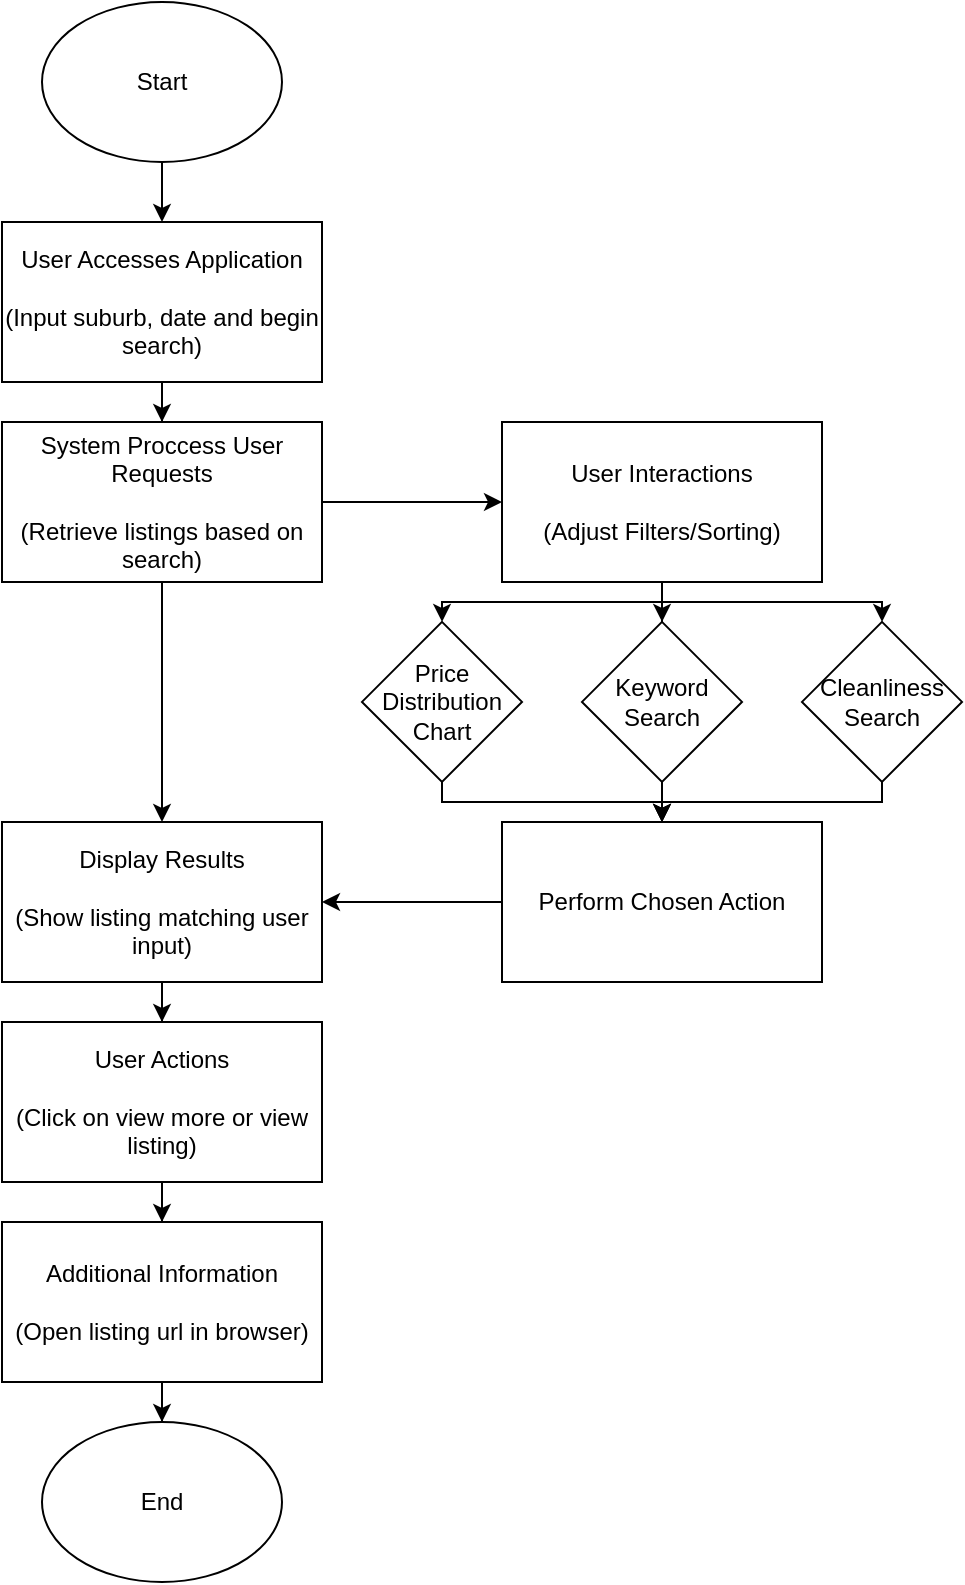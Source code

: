 <mxfile version="21.6.9" type="device">
  <diagram id="C5RBs43oDa-KdzZeNtuy" name="Page-1">
    <mxGraphModel dx="841" dy="776" grid="1" gridSize="10" guides="1" tooltips="1" connect="1" arrows="1" fold="1" page="1" pageScale="1" pageWidth="827" pageHeight="1169" math="0" shadow="0">
      <root>
        <mxCell id="WIyWlLk6GJQsqaUBKTNV-0" />
        <mxCell id="WIyWlLk6GJQsqaUBKTNV-1" parent="WIyWlLk6GJQsqaUBKTNV-0" />
        <mxCell id="3B2KSRO9jFRVrqz15oCo-13" style="edgeStyle=orthogonalEdgeStyle;rounded=0;orthogonalLoop=1;jettySize=auto;html=1;" edge="1" parent="WIyWlLk6GJQsqaUBKTNV-1" source="3B2KSRO9jFRVrqz15oCo-0" target="3B2KSRO9jFRVrqz15oCo-1">
          <mxGeometry relative="1" as="geometry" />
        </mxCell>
        <mxCell id="3B2KSRO9jFRVrqz15oCo-0" value="Start" style="ellipse;whiteSpace=wrap;html=1;" vertex="1" parent="WIyWlLk6GJQsqaUBKTNV-1">
          <mxGeometry x="220" y="50" width="120" height="80" as="geometry" />
        </mxCell>
        <mxCell id="3B2KSRO9jFRVrqz15oCo-14" style="edgeStyle=orthogonalEdgeStyle;rounded=0;orthogonalLoop=1;jettySize=auto;html=1;entryX=0.5;entryY=0;entryDx=0;entryDy=0;" edge="1" parent="WIyWlLk6GJQsqaUBKTNV-1" source="3B2KSRO9jFRVrqz15oCo-1" target="3B2KSRO9jFRVrqz15oCo-2">
          <mxGeometry relative="1" as="geometry" />
        </mxCell>
        <mxCell id="3B2KSRO9jFRVrqz15oCo-1" value="User Accesses Application&lt;br&gt;&lt;br&gt;(Input suburb, date and begin search)" style="rounded=0;whiteSpace=wrap;html=1;" vertex="1" parent="WIyWlLk6GJQsqaUBKTNV-1">
          <mxGeometry x="200" y="160" width="160" height="80" as="geometry" />
        </mxCell>
        <mxCell id="3B2KSRO9jFRVrqz15oCo-15" style="edgeStyle=orthogonalEdgeStyle;rounded=0;orthogonalLoop=1;jettySize=auto;html=1;entryX=0;entryY=0.5;entryDx=0;entryDy=0;" edge="1" parent="WIyWlLk6GJQsqaUBKTNV-1" source="3B2KSRO9jFRVrqz15oCo-2" target="3B2KSRO9jFRVrqz15oCo-3">
          <mxGeometry relative="1" as="geometry" />
        </mxCell>
        <mxCell id="3B2KSRO9jFRVrqz15oCo-16" style="edgeStyle=orthogonalEdgeStyle;rounded=0;orthogonalLoop=1;jettySize=auto;html=1;entryX=0.5;entryY=0;entryDx=0;entryDy=0;" edge="1" parent="WIyWlLk6GJQsqaUBKTNV-1" source="3B2KSRO9jFRVrqz15oCo-2" target="3B2KSRO9jFRVrqz15oCo-5">
          <mxGeometry relative="1" as="geometry" />
        </mxCell>
        <mxCell id="3B2KSRO9jFRVrqz15oCo-2" value="System Proccess User Requests&lt;br&gt;&lt;br&gt;(Retrieve listings based on search)" style="rounded=0;whiteSpace=wrap;html=1;" vertex="1" parent="WIyWlLk6GJQsqaUBKTNV-1">
          <mxGeometry x="200" y="260" width="160" height="80" as="geometry" />
        </mxCell>
        <mxCell id="3B2KSRO9jFRVrqz15oCo-18" style="edgeStyle=orthogonalEdgeStyle;rounded=0;orthogonalLoop=1;jettySize=auto;html=1;" edge="1" parent="WIyWlLk6GJQsqaUBKTNV-1" source="3B2KSRO9jFRVrqz15oCo-3" target="3B2KSRO9jFRVrqz15oCo-9">
          <mxGeometry relative="1" as="geometry">
            <Array as="points">
              <mxPoint x="530" y="350" />
              <mxPoint x="420" y="350" />
            </Array>
          </mxGeometry>
        </mxCell>
        <mxCell id="3B2KSRO9jFRVrqz15oCo-19" style="edgeStyle=orthogonalEdgeStyle;rounded=0;orthogonalLoop=1;jettySize=auto;html=1;entryX=0.5;entryY=0;entryDx=0;entryDy=0;" edge="1" parent="WIyWlLk6GJQsqaUBKTNV-1" source="3B2KSRO9jFRVrqz15oCo-3" target="3B2KSRO9jFRVrqz15oCo-11">
          <mxGeometry relative="1" as="geometry" />
        </mxCell>
        <mxCell id="3B2KSRO9jFRVrqz15oCo-20" style="edgeStyle=orthogonalEdgeStyle;rounded=0;orthogonalLoop=1;jettySize=auto;html=1;" edge="1" parent="WIyWlLk6GJQsqaUBKTNV-1" source="3B2KSRO9jFRVrqz15oCo-3" target="3B2KSRO9jFRVrqz15oCo-12">
          <mxGeometry relative="1" as="geometry">
            <Array as="points">
              <mxPoint x="530" y="350" />
              <mxPoint x="640" y="350" />
            </Array>
          </mxGeometry>
        </mxCell>
        <mxCell id="3B2KSRO9jFRVrqz15oCo-3" value="User Interactions&lt;br&gt;&lt;br&gt;(Adjust Filters/Sorting)" style="rounded=0;whiteSpace=wrap;html=1;" vertex="1" parent="WIyWlLk6GJQsqaUBKTNV-1">
          <mxGeometry x="450" y="260" width="160" height="80" as="geometry" />
        </mxCell>
        <mxCell id="3B2KSRO9jFRVrqz15oCo-17" style="edgeStyle=orthogonalEdgeStyle;rounded=0;orthogonalLoop=1;jettySize=auto;html=1;entryX=1;entryY=0.5;entryDx=0;entryDy=0;" edge="1" parent="WIyWlLk6GJQsqaUBKTNV-1" source="3B2KSRO9jFRVrqz15oCo-4" target="3B2KSRO9jFRVrqz15oCo-5">
          <mxGeometry relative="1" as="geometry" />
        </mxCell>
        <mxCell id="3B2KSRO9jFRVrqz15oCo-4" value="Perform Chosen Action" style="rounded=0;whiteSpace=wrap;html=1;" vertex="1" parent="WIyWlLk6GJQsqaUBKTNV-1">
          <mxGeometry x="450" y="460" width="160" height="80" as="geometry" />
        </mxCell>
        <mxCell id="3B2KSRO9jFRVrqz15oCo-29" style="edgeStyle=orthogonalEdgeStyle;rounded=0;orthogonalLoop=1;jettySize=auto;html=1;" edge="1" parent="WIyWlLk6GJQsqaUBKTNV-1" source="3B2KSRO9jFRVrqz15oCo-5" target="3B2KSRO9jFRVrqz15oCo-6">
          <mxGeometry relative="1" as="geometry" />
        </mxCell>
        <mxCell id="3B2KSRO9jFRVrqz15oCo-5" value="Display Results&lt;br&gt;&lt;br&gt;(Show listing matching user input)" style="rounded=0;whiteSpace=wrap;html=1;" vertex="1" parent="WIyWlLk6GJQsqaUBKTNV-1">
          <mxGeometry x="200" y="460" width="160" height="80" as="geometry" />
        </mxCell>
        <mxCell id="3B2KSRO9jFRVrqz15oCo-30" style="edgeStyle=orthogonalEdgeStyle;rounded=0;orthogonalLoop=1;jettySize=auto;html=1;entryX=0.5;entryY=0;entryDx=0;entryDy=0;" edge="1" parent="WIyWlLk6GJQsqaUBKTNV-1" source="3B2KSRO9jFRVrqz15oCo-6" target="3B2KSRO9jFRVrqz15oCo-7">
          <mxGeometry relative="1" as="geometry" />
        </mxCell>
        <mxCell id="3B2KSRO9jFRVrqz15oCo-6" value="User Actions&lt;br&gt;&lt;br&gt;(Click on view more or view listing)" style="rounded=0;whiteSpace=wrap;html=1;" vertex="1" parent="WIyWlLk6GJQsqaUBKTNV-1">
          <mxGeometry x="200" y="560" width="160" height="80" as="geometry" />
        </mxCell>
        <mxCell id="3B2KSRO9jFRVrqz15oCo-31" style="edgeStyle=orthogonalEdgeStyle;rounded=0;orthogonalLoop=1;jettySize=auto;html=1;" edge="1" parent="WIyWlLk6GJQsqaUBKTNV-1" source="3B2KSRO9jFRVrqz15oCo-7" target="3B2KSRO9jFRVrqz15oCo-8">
          <mxGeometry relative="1" as="geometry" />
        </mxCell>
        <mxCell id="3B2KSRO9jFRVrqz15oCo-7" value="Additional Information&lt;br&gt;&lt;br&gt;(Open listing url in browser)" style="rounded=0;whiteSpace=wrap;html=1;" vertex="1" parent="WIyWlLk6GJQsqaUBKTNV-1">
          <mxGeometry x="200" y="660" width="160" height="80" as="geometry" />
        </mxCell>
        <mxCell id="3B2KSRO9jFRVrqz15oCo-8" value="End" style="ellipse;whiteSpace=wrap;html=1;" vertex="1" parent="WIyWlLk6GJQsqaUBKTNV-1">
          <mxGeometry x="220" y="760" width="120" height="80" as="geometry" />
        </mxCell>
        <mxCell id="3B2KSRO9jFRVrqz15oCo-28" style="edgeStyle=orthogonalEdgeStyle;rounded=0;orthogonalLoop=1;jettySize=auto;html=1;entryX=0.5;entryY=0;entryDx=0;entryDy=0;" edge="1" parent="WIyWlLk6GJQsqaUBKTNV-1" source="3B2KSRO9jFRVrqz15oCo-9" target="3B2KSRO9jFRVrqz15oCo-4">
          <mxGeometry relative="1" as="geometry">
            <Array as="points">
              <mxPoint x="420" y="450" />
              <mxPoint x="530" y="450" />
            </Array>
          </mxGeometry>
        </mxCell>
        <mxCell id="3B2KSRO9jFRVrqz15oCo-9" value="Price Distribution Chart" style="rhombus;whiteSpace=wrap;html=1;" vertex="1" parent="WIyWlLk6GJQsqaUBKTNV-1">
          <mxGeometry x="380" y="359.94" width="80" height="80" as="geometry" />
        </mxCell>
        <mxCell id="3B2KSRO9jFRVrqz15oCo-26" style="edgeStyle=orthogonalEdgeStyle;rounded=0;orthogonalLoop=1;jettySize=auto;html=1;entryX=0.5;entryY=0;entryDx=0;entryDy=0;" edge="1" parent="WIyWlLk6GJQsqaUBKTNV-1" source="3B2KSRO9jFRVrqz15oCo-11" target="3B2KSRO9jFRVrqz15oCo-4">
          <mxGeometry relative="1" as="geometry" />
        </mxCell>
        <mxCell id="3B2KSRO9jFRVrqz15oCo-11" value="Keyword Search" style="rhombus;whiteSpace=wrap;html=1;" vertex="1" parent="WIyWlLk6GJQsqaUBKTNV-1">
          <mxGeometry x="490" y="359.94" width="80" height="80" as="geometry" />
        </mxCell>
        <mxCell id="3B2KSRO9jFRVrqz15oCo-27" style="edgeStyle=orthogonalEdgeStyle;rounded=0;orthogonalLoop=1;jettySize=auto;html=1;entryX=0.5;entryY=0;entryDx=0;entryDy=0;" edge="1" parent="WIyWlLk6GJQsqaUBKTNV-1" source="3B2KSRO9jFRVrqz15oCo-12" target="3B2KSRO9jFRVrqz15oCo-4">
          <mxGeometry relative="1" as="geometry">
            <Array as="points">
              <mxPoint x="640" y="450" />
              <mxPoint x="530" y="450" />
            </Array>
          </mxGeometry>
        </mxCell>
        <mxCell id="3B2KSRO9jFRVrqz15oCo-12" value="Cleanliness Search" style="rhombus;whiteSpace=wrap;html=1;" vertex="1" parent="WIyWlLk6GJQsqaUBKTNV-1">
          <mxGeometry x="600" y="359.94" width="80" height="80" as="geometry" />
        </mxCell>
      </root>
    </mxGraphModel>
  </diagram>
</mxfile>
